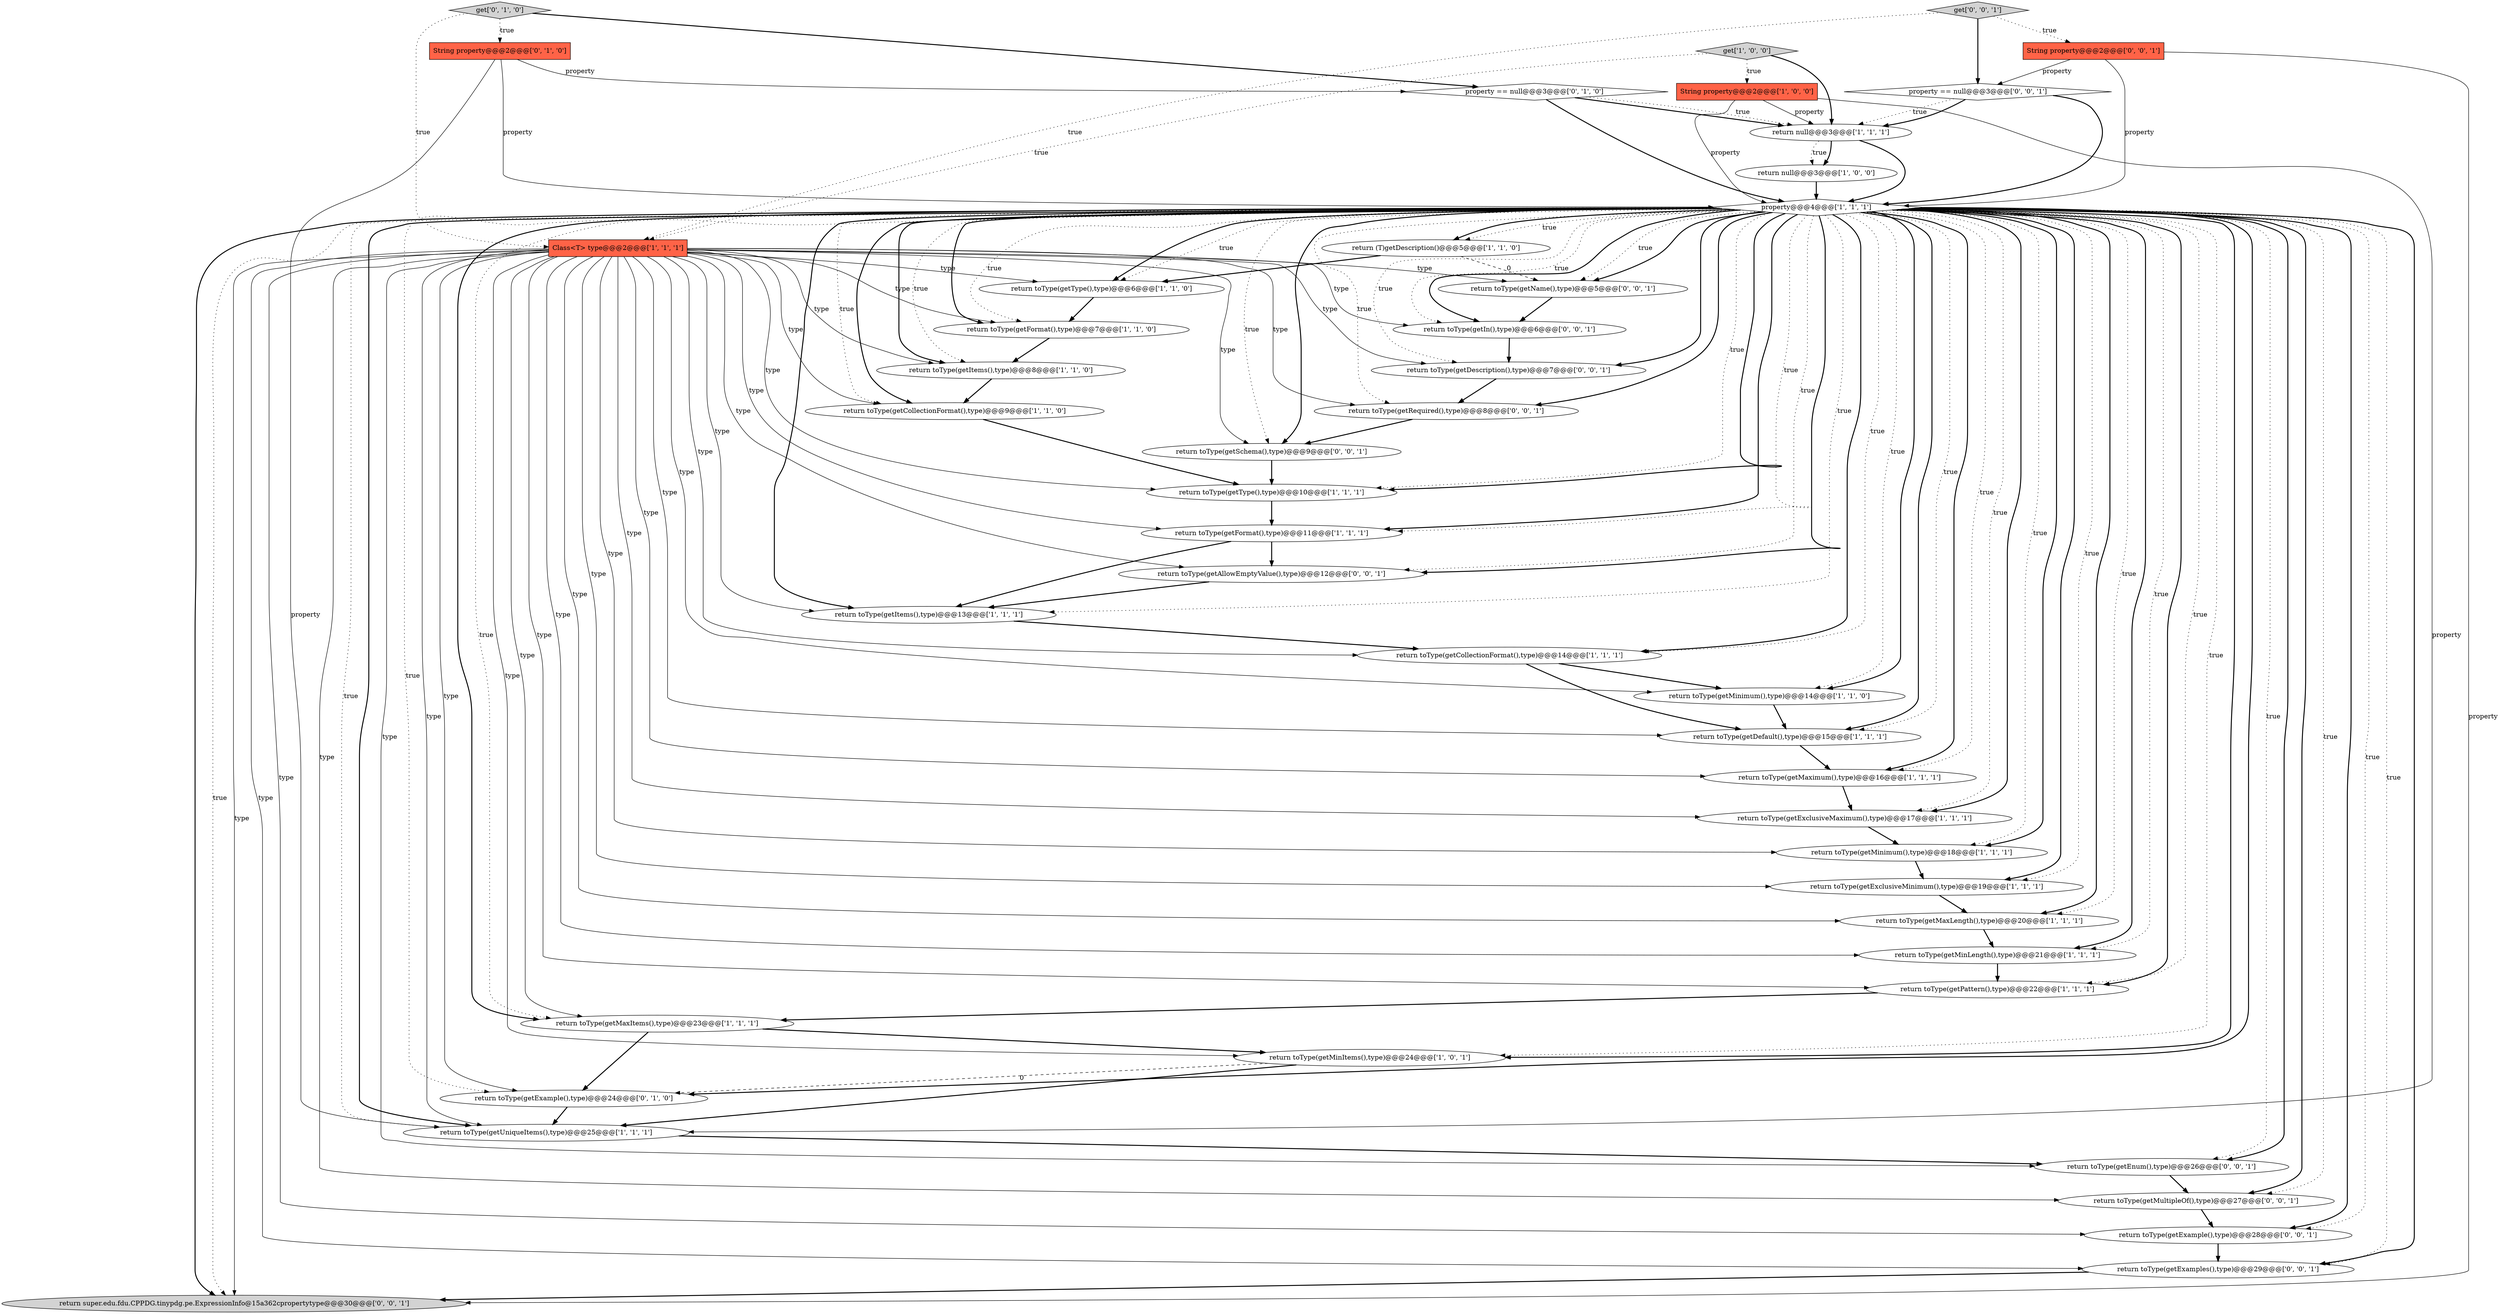 digraph {
40 [style = filled, label = "return super.edu.fdu.CPPDG.tinypdg.pe.ExpressionInfo@15a362cpropertytype@@@30@@@['0', '0', '1']", fillcolor = lightgray, shape = ellipse image = "AAA0AAABBB3BBB"];
34 [style = filled, label = "return toType(getName(),type)@@@5@@@['0', '0', '1']", fillcolor = white, shape = ellipse image = "AAA0AAABBB3BBB"];
11 [style = filled, label = "return toType(getMinimum(),type)@@@14@@@['1', '1', '0']", fillcolor = white, shape = ellipse image = "AAA0AAABBB1BBB"];
32 [style = filled, label = "return toType(getAllowEmptyValue(),type)@@@12@@@['0', '0', '1']", fillcolor = white, shape = ellipse image = "AAA0AAABBB3BBB"];
6 [style = filled, label = "Class<T> type@@@2@@@['1', '1', '1']", fillcolor = tomato, shape = box image = "AAA0AAABBB1BBB"];
8 [style = filled, label = "property@@@4@@@['1', '1', '1']", fillcolor = white, shape = diamond image = "AAA0AAABBB1BBB"];
41 [style = filled, label = "property == null@@@3@@@['0', '0', '1']", fillcolor = white, shape = diamond image = "AAA0AAABBB3BBB"];
37 [style = filled, label = "String property@@@2@@@['0', '0', '1']", fillcolor = tomato, shape = box image = "AAA0AAABBB3BBB"];
4 [style = filled, label = "return toType(getMaxLength(),type)@@@20@@@['1', '1', '1']", fillcolor = white, shape = ellipse image = "AAA0AAABBB1BBB"];
5 [style = filled, label = "return toType(getCollectionFormat(),type)@@@9@@@['1', '1', '0']", fillcolor = white, shape = ellipse image = "AAA0AAABBB1BBB"];
22 [style = filled, label = "return toType(getDefault(),type)@@@15@@@['1', '1', '1']", fillcolor = white, shape = ellipse image = "AAA0AAABBB1BBB"];
23 [style = filled, label = "return toType(getMaxItems(),type)@@@23@@@['1', '1', '1']", fillcolor = white, shape = ellipse image = "AAA0AAABBB1BBB"];
24 [style = filled, label = "return (T)getDescription()@@@5@@@['1', '1', '0']", fillcolor = white, shape = ellipse image = "AAA0AAABBB1BBB"];
38 [style = filled, label = "return toType(getSchema(),type)@@@9@@@['0', '0', '1']", fillcolor = white, shape = ellipse image = "AAA0AAABBB3BBB"];
10 [style = filled, label = "return toType(getMinLength(),type)@@@21@@@['1', '1', '1']", fillcolor = white, shape = ellipse image = "AAA0AAABBB1BBB"];
2 [style = filled, label = "return toType(getExclusiveMinimum(),type)@@@19@@@['1', '1', '1']", fillcolor = white, shape = ellipse image = "AAA0AAABBB1BBB"];
3 [style = filled, label = "return toType(getMaximum(),type)@@@16@@@['1', '1', '1']", fillcolor = white, shape = ellipse image = "AAA0AAABBB1BBB"];
7 [style = filled, label = "return null@@@3@@@['1', '1', '1']", fillcolor = white, shape = ellipse image = "AAA0AAABBB1BBB"];
25 [style = filled, label = "return toType(getMinItems(),type)@@@24@@@['1', '0', '1']", fillcolor = white, shape = ellipse image = "AAA0AAABBB1BBB"];
20 [style = filled, label = "return toType(getCollectionFormat(),type)@@@14@@@['1', '1', '1']", fillcolor = white, shape = ellipse image = "AAA0AAABBB1BBB"];
28 [style = filled, label = "return toType(getExample(),type)@@@24@@@['0', '1', '0']", fillcolor = white, shape = ellipse image = "AAA1AAABBB2BBB"];
15 [style = filled, label = "return toType(getType(),type)@@@10@@@['1', '1', '1']", fillcolor = white, shape = ellipse image = "AAA0AAABBB1BBB"];
17 [style = filled, label = "return toType(getExclusiveMaximum(),type)@@@17@@@['1', '1', '1']", fillcolor = white, shape = ellipse image = "AAA0AAABBB1BBB"];
43 [style = filled, label = "return toType(getIn(),type)@@@6@@@['0', '0', '1']", fillcolor = white, shape = ellipse image = "AAA0AAABBB3BBB"];
29 [style = filled, label = "property == null@@@3@@@['0', '1', '0']", fillcolor = white, shape = diamond image = "AAA0AAABBB2BBB"];
12 [style = filled, label = "return toType(getItems(),type)@@@8@@@['1', '1', '0']", fillcolor = white, shape = ellipse image = "AAA0AAABBB1BBB"];
13 [style = filled, label = "return toType(getMinimum(),type)@@@18@@@['1', '1', '1']", fillcolor = white, shape = ellipse image = "AAA0AAABBB1BBB"];
14 [style = filled, label = "get['1', '0', '0']", fillcolor = lightgray, shape = diamond image = "AAA0AAABBB1BBB"];
9 [style = filled, label = "return toType(getFormat(),type)@@@7@@@['1', '1', '0']", fillcolor = white, shape = ellipse image = "AAA0AAABBB1BBB"];
18 [style = filled, label = "return toType(getPattern(),type)@@@22@@@['1', '1', '1']", fillcolor = white, shape = ellipse image = "AAA0AAABBB1BBB"];
26 [style = filled, label = "return toType(getItems(),type)@@@13@@@['1', '1', '1']", fillcolor = white, shape = ellipse image = "AAA0AAABBB1BBB"];
27 [style = filled, label = "String property@@@2@@@['0', '1', '0']", fillcolor = tomato, shape = box image = "AAA0AAABBB2BBB"];
30 [style = filled, label = "get['0', '1', '0']", fillcolor = lightgray, shape = diamond image = "AAA0AAABBB2BBB"];
39 [style = filled, label = "return toType(getExample(),type)@@@28@@@['0', '0', '1']", fillcolor = white, shape = ellipse image = "AAA0AAABBB3BBB"];
35 [style = filled, label = "get['0', '0', '1']", fillcolor = lightgray, shape = diamond image = "AAA0AAABBB3BBB"];
1 [style = filled, label = "String property@@@2@@@['1', '0', '0']", fillcolor = tomato, shape = box image = "AAA0AAABBB1BBB"];
16 [style = filled, label = "return toType(getType(),type)@@@6@@@['1', '1', '0']", fillcolor = white, shape = ellipse image = "AAA0AAABBB1BBB"];
31 [style = filled, label = "return toType(getRequired(),type)@@@8@@@['0', '0', '1']", fillcolor = white, shape = ellipse image = "AAA0AAABBB3BBB"];
42 [style = filled, label = "return toType(getMultipleOf(),type)@@@27@@@['0', '0', '1']", fillcolor = white, shape = ellipse image = "AAA0AAABBB3BBB"];
0 [style = filled, label = "return null@@@3@@@['1', '0', '0']", fillcolor = white, shape = ellipse image = "AAA0AAABBB1BBB"];
19 [style = filled, label = "return toType(getUniqueItems(),type)@@@25@@@['1', '1', '1']", fillcolor = white, shape = ellipse image = "AAA0AAABBB1BBB"];
21 [style = filled, label = "return toType(getFormat(),type)@@@11@@@['1', '1', '1']", fillcolor = white, shape = ellipse image = "AAA0AAABBB1BBB"];
36 [style = filled, label = "return toType(getExamples(),type)@@@29@@@['0', '0', '1']", fillcolor = white, shape = ellipse image = "AAA0AAABBB3BBB"];
33 [style = filled, label = "return toType(getEnum(),type)@@@26@@@['0', '0', '1']", fillcolor = white, shape = ellipse image = "AAA0AAABBB3BBB"];
44 [style = filled, label = "return toType(getDescription(),type)@@@7@@@['0', '0', '1']", fillcolor = white, shape = ellipse image = "AAA0AAABBB3BBB"];
11->22 [style = bold, label=""];
6->16 [style = solid, label="type"];
2->4 [style = bold, label=""];
29->8 [style = bold, label=""];
8->24 [style = dotted, label="true"];
21->32 [style = bold, label=""];
6->25 [style = solid, label="type"];
25->19 [style = bold, label=""];
6->2 [style = solid, label="type"];
8->39 [style = bold, label=""];
6->38 [style = solid, label="type"];
0->8 [style = bold, label=""];
8->31 [style = bold, label=""];
6->5 [style = solid, label="type"];
30->29 [style = bold, label=""];
6->26 [style = solid, label="type"];
6->9 [style = solid, label="type"];
19->33 [style = bold, label=""];
6->10 [style = solid, label="type"];
8->19 [style = dotted, label="true"];
10->18 [style = bold, label=""];
3->17 [style = bold, label=""];
8->15 [style = dotted, label="true"];
37->8 [style = solid, label="property"];
8->26 [style = dotted, label="true"];
21->26 [style = bold, label=""];
17->13 [style = bold, label=""];
6->42 [style = solid, label="type"];
8->25 [style = bold, label=""];
7->0 [style = bold, label=""];
8->5 [style = dotted, label="true"];
8->28 [style = dotted, label="true"];
7->0 [style = dotted, label="true"];
8->36 [style = dotted, label="true"];
6->20 [style = solid, label="type"];
8->32 [style = dotted, label="true"];
6->17 [style = solid, label="type"];
43->44 [style = bold, label=""];
8->33 [style = dotted, label="true"];
8->20 [style = bold, label=""];
9->12 [style = bold, label=""];
8->13 [style = dotted, label="true"];
8->16 [style = bold, label=""];
8->11 [style = dotted, label="true"];
14->7 [style = bold, label=""];
6->12 [style = solid, label="type"];
6->13 [style = solid, label="type"];
8->5 [style = bold, label=""];
1->7 [style = solid, label="property"];
8->42 [style = bold, label=""];
8->26 [style = bold, label=""];
44->31 [style = bold, label=""];
8->32 [style = bold, label=""];
8->34 [style = dotted, label="true"];
8->23 [style = bold, label=""];
28->19 [style = bold, label=""];
6->43 [style = solid, label="type"];
15->21 [style = bold, label=""];
8->20 [style = dotted, label="true"];
8->25 [style = dotted, label="true"];
8->3 [style = bold, label=""];
8->18 [style = bold, label=""];
39->36 [style = bold, label=""];
6->23 [style = solid, label="type"];
8->39 [style = dotted, label="true"];
8->2 [style = bold, label=""];
6->40 [style = solid, label="type"];
6->34 [style = solid, label="type"];
8->22 [style = bold, label=""];
27->19 [style = solid, label="property"];
29->7 [style = bold, label=""];
6->28 [style = solid, label="type"];
36->40 [style = bold, label=""];
6->44 [style = solid, label="type"];
6->33 [style = solid, label="type"];
8->10 [style = bold, label=""];
8->19 [style = bold, label=""];
20->11 [style = bold, label=""];
8->10 [style = dotted, label="true"];
23->25 [style = bold, label=""];
8->40 [style = dotted, label="true"];
8->16 [style = dotted, label="true"];
7->8 [style = bold, label=""];
8->36 [style = bold, label=""];
35->37 [style = dotted, label="true"];
38->15 [style = bold, label=""];
1->8 [style = solid, label="property"];
8->38 [style = dotted, label="true"];
35->41 [style = bold, label=""];
14->1 [style = dotted, label="true"];
35->6 [style = dotted, label="true"];
26->20 [style = bold, label=""];
6->11 [style = solid, label="type"];
8->31 [style = dotted, label="true"];
20->22 [style = bold, label=""];
8->2 [style = dotted, label="true"];
6->32 [style = solid, label="type"];
1->19 [style = solid, label="property"];
8->22 [style = dotted, label="true"];
8->21 [style = bold, label=""];
8->38 [style = bold, label=""];
14->6 [style = dotted, label="true"];
32->26 [style = bold, label=""];
24->34 [style = dashed, label="0"];
6->19 [style = solid, label="type"];
37->41 [style = solid, label="property"];
41->7 [style = dotted, label="true"];
29->7 [style = dotted, label="true"];
24->16 [style = bold, label=""];
30->6 [style = dotted, label="true"];
41->8 [style = bold, label=""];
8->13 [style = bold, label=""];
8->44 [style = bold, label=""];
6->18 [style = solid, label="type"];
4->10 [style = bold, label=""];
8->3 [style = dotted, label="true"];
8->40 [style = bold, label=""];
8->24 [style = bold, label=""];
6->15 [style = solid, label="type"];
8->18 [style = dotted, label="true"];
34->43 [style = bold, label=""];
6->21 [style = solid, label="type"];
8->17 [style = dotted, label="true"];
27->8 [style = solid, label="property"];
31->38 [style = bold, label=""];
18->23 [style = bold, label=""];
25->28 [style = dashed, label="0"];
42->39 [style = bold, label=""];
6->22 [style = solid, label="type"];
8->23 [style = dotted, label="true"];
8->9 [style = bold, label=""];
8->12 [style = bold, label=""];
8->4 [style = bold, label=""];
30->27 [style = dotted, label="true"];
8->21 [style = dotted, label="true"];
8->42 [style = dotted, label="true"];
6->31 [style = solid, label="type"];
22->3 [style = bold, label=""];
37->40 [style = solid, label="property"];
8->17 [style = bold, label=""];
27->29 [style = solid, label="property"];
6->36 [style = solid, label="type"];
5->15 [style = bold, label=""];
8->34 [style = bold, label=""];
6->3 [style = solid, label="type"];
8->11 [style = bold, label=""];
12->5 [style = bold, label=""];
6->4 [style = solid, label="type"];
8->43 [style = dotted, label="true"];
8->28 [style = bold, label=""];
41->7 [style = bold, label=""];
8->44 [style = dotted, label="true"];
6->39 [style = solid, label="type"];
23->28 [style = bold, label=""];
8->43 [style = bold, label=""];
13->2 [style = bold, label=""];
8->33 [style = bold, label=""];
8->4 [style = dotted, label="true"];
8->15 [style = bold, label=""];
8->12 [style = dotted, label="true"];
33->42 [style = bold, label=""];
16->9 [style = bold, label=""];
8->9 [style = dotted, label="true"];
}
